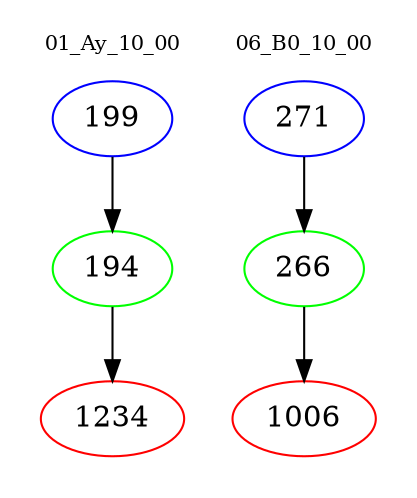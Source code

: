 digraph{
subgraph cluster_0 {
color = white
label = "01_Ay_10_00";
fontsize=10;
T0_199 [label="199", color="blue"]
T0_199 -> T0_194 [color="black"]
T0_194 [label="194", color="green"]
T0_194 -> T0_1234 [color="black"]
T0_1234 [label="1234", color="red"]
}
subgraph cluster_1 {
color = white
label = "06_B0_10_00";
fontsize=10;
T1_271 [label="271", color="blue"]
T1_271 -> T1_266 [color="black"]
T1_266 [label="266", color="green"]
T1_266 -> T1_1006 [color="black"]
T1_1006 [label="1006", color="red"]
}
}
